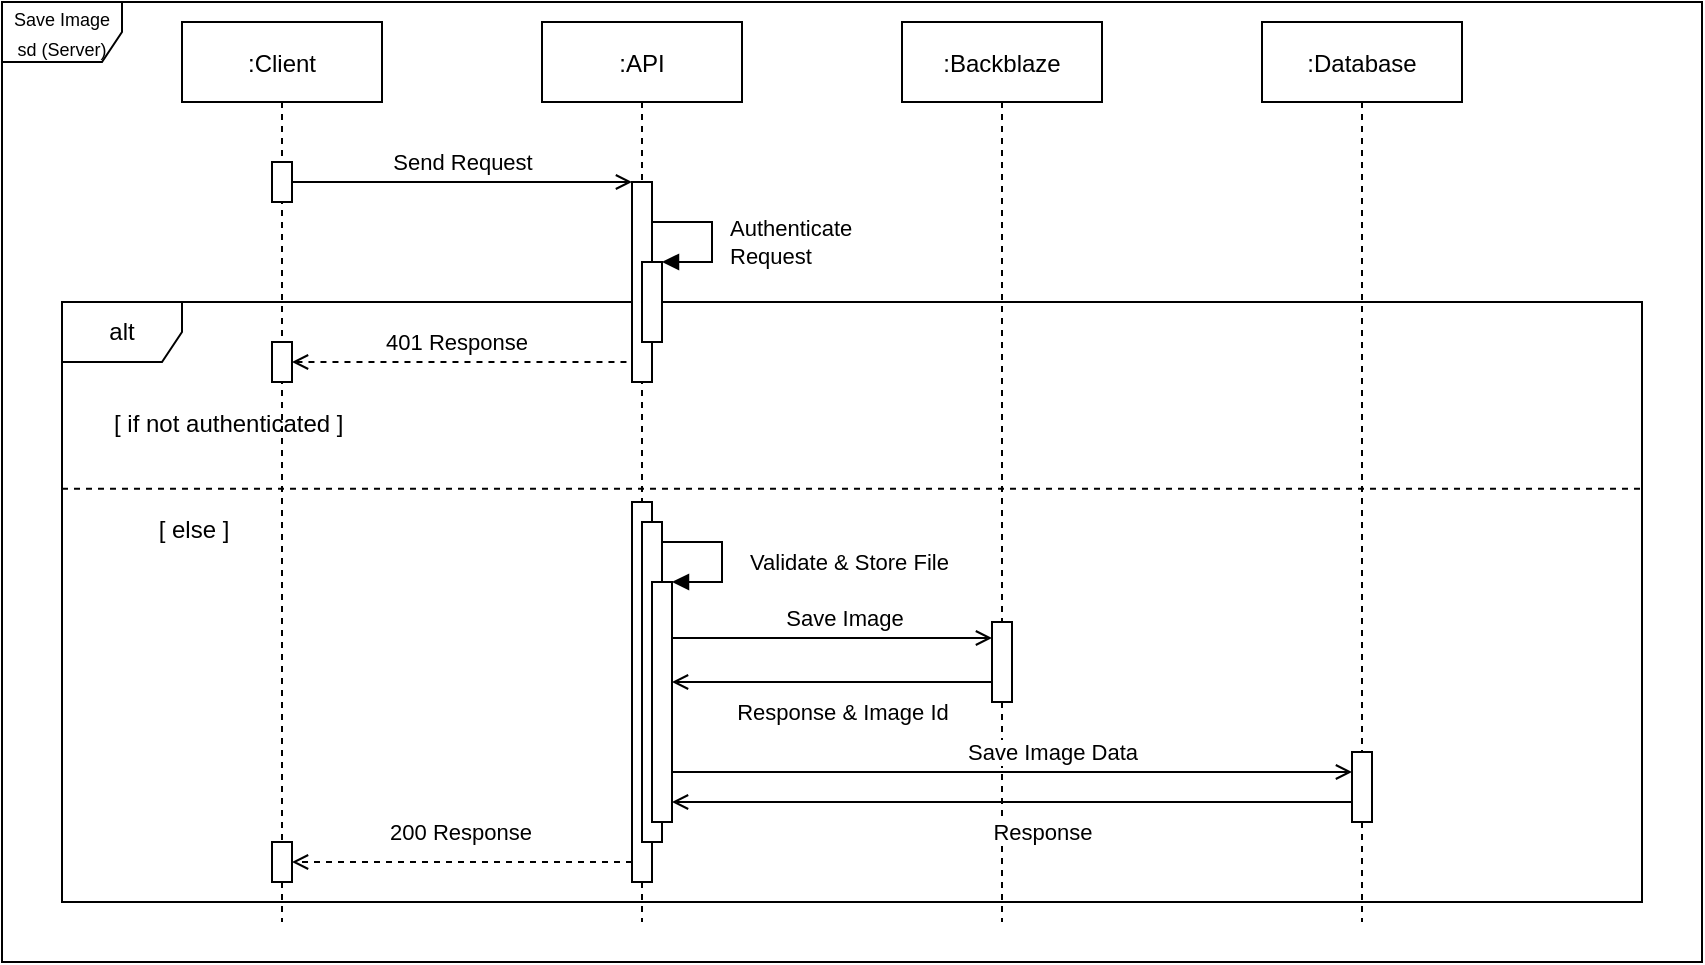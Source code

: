 <mxfile version="13.9.9" type="device"><diagram id="kgpKYQtTHZ0yAKxKKP6v" name="Page-1"><mxGraphModel dx="1810" dy="1330" grid="1" gridSize="10" guides="1" tooltips="1" connect="1" arrows="1" fold="1" page="1" pageScale="1" pageWidth="850" pageHeight="1100" math="0" shadow="0"><root><mxCell id="0"/><mxCell id="1" parent="0"/><mxCell id="mCj9_wq4C0gQOK0fyMWr-30" value="&lt;font style=&quot;font-size: 9px&quot;&gt;Save Image sd (Server)&lt;/font&gt;" style="shape=umlFrame;whiteSpace=wrap;html=1;" parent="1" vertex="1"><mxGeometry x="150" y="70" width="850" height="480" as="geometry"/></mxCell><mxCell id="xcs3MsoqL9m8XvqPmmBR-10" value="" style="group;align=left;" parent="1" vertex="1" connectable="0"><mxGeometry x="180" y="220" width="790" height="300" as="geometry"/></mxCell><mxCell id="xcs3MsoqL9m8XvqPmmBR-9" value="" style="line;strokeWidth=1;fillColor=none;align=left;verticalAlign=middle;spacingTop=-1;spacingLeft=3;spacingRight=3;rotatable=0;labelPosition=right;points=[];portConstraint=eastwest;dashed=1;" parent="xcs3MsoqL9m8XvqPmmBR-10" vertex="1"><mxGeometry y="88.889" width="790" height="8.889" as="geometry"/></mxCell><mxCell id="xcs3MsoqL9m8XvqPmmBR-6" value="alt" style="shape=umlFrame;whiteSpace=wrap;html=1;" parent="xcs3MsoqL9m8XvqPmmBR-10" vertex="1"><mxGeometry width="790" height="300" as="geometry"/></mxCell><mxCell id="xcs3MsoqL9m8XvqPmmBR-11" value="[ if not authenticated ]" style="text;html=1;strokeColor=none;fillColor=none;align=left;verticalAlign=middle;whiteSpace=wrap;rounded=0;dashed=1;" parent="xcs3MsoqL9m8XvqPmmBR-10" vertex="1"><mxGeometry x="24.308" y="44.444" width="127.615" height="33.333" as="geometry"/></mxCell><mxCell id="xcs3MsoqL9m8XvqPmmBR-12" value="[ else ]" style="text;html=1;strokeColor=none;fillColor=none;align=center;verticalAlign=middle;whiteSpace=wrap;rounded=0;dashed=1;" parent="xcs3MsoqL9m8XvqPmmBR-10" vertex="1"><mxGeometry y="97.778" width="131.667" height="33.333" as="geometry"/></mxCell><mxCell id="3nuBFxr9cyL0pnOWT2aG-1" value=":Client" style="shape=umlLifeline;perimeter=lifelinePerimeter;container=1;collapsible=0;recursiveResize=0;rounded=0;shadow=0;strokeWidth=1;" parent="1" vertex="1"><mxGeometry x="240" y="80" width="100" height="450" as="geometry"/></mxCell><mxCell id="3nuBFxr9cyL0pnOWT2aG-2" value="" style="points=[];perimeter=orthogonalPerimeter;rounded=0;shadow=0;strokeWidth=1;" parent="3nuBFxr9cyL0pnOWT2aG-1" vertex="1"><mxGeometry x="45" y="70" width="10" height="20" as="geometry"/></mxCell><mxCell id="xcs3MsoqL9m8XvqPmmBR-13" value="" style="points=[];perimeter=orthogonalPerimeter;rounded=0;shadow=0;strokeWidth=1;" parent="3nuBFxr9cyL0pnOWT2aG-1" vertex="1"><mxGeometry x="45" y="160" width="10" height="20" as="geometry"/></mxCell><mxCell id="bS6gAEwWtS8oqbgXx21b-6" value="" style="points=[];perimeter=orthogonalPerimeter;rounded=0;shadow=0;strokeWidth=1;" parent="3nuBFxr9cyL0pnOWT2aG-1" vertex="1"><mxGeometry x="45" y="410" width="10" height="20" as="geometry"/></mxCell><mxCell id="3nuBFxr9cyL0pnOWT2aG-5" value=":API" style="shape=umlLifeline;perimeter=lifelinePerimeter;container=1;collapsible=0;recursiveResize=0;rounded=0;shadow=0;strokeWidth=1;" parent="1" vertex="1"><mxGeometry x="420" y="80" width="100" height="450" as="geometry"/></mxCell><mxCell id="3nuBFxr9cyL0pnOWT2aG-6" value="" style="points=[];perimeter=orthogonalPerimeter;rounded=0;shadow=0;strokeWidth=1;" parent="3nuBFxr9cyL0pnOWT2aG-5" vertex="1"><mxGeometry x="45" y="80" width="10" height="100" as="geometry"/></mxCell><mxCell id="xcs3MsoqL9m8XvqPmmBR-4" value="" style="html=1;points=[];perimeter=orthogonalPerimeter;" parent="3nuBFxr9cyL0pnOWT2aG-5" vertex="1"><mxGeometry x="50" y="120" width="10" height="40" as="geometry"/></mxCell><mxCell id="xcs3MsoqL9m8XvqPmmBR-5" value="Authenticate&lt;br&gt;Request" style="edgeStyle=orthogonalEdgeStyle;html=1;align=left;spacingLeft=2;endArrow=block;rounded=0;entryX=1;entryY=0;" parent="3nuBFxr9cyL0pnOWT2aG-5" target="xcs3MsoqL9m8XvqPmmBR-4" edge="1"><mxGeometry x="0.067" y="5" relative="1" as="geometry"><mxPoint x="55" y="100" as="sourcePoint"/><Array as="points"><mxPoint x="85" y="100"/></Array><mxPoint as="offset"/></mxGeometry></mxCell><mxCell id="xcs3MsoqL9m8XvqPmmBR-27" value="" style="html=1;points=[];perimeter=orthogonalPerimeter;align=left;" parent="3nuBFxr9cyL0pnOWT2aG-5" vertex="1"><mxGeometry x="45" y="240" width="10" height="190" as="geometry"/></mxCell><mxCell id="xcs3MsoqL9m8XvqPmmBR-28" value="" style="html=1;points=[];perimeter=orthogonalPerimeter;align=left;" parent="3nuBFxr9cyL0pnOWT2aG-5" vertex="1"><mxGeometry x="50" y="250" width="10" height="160" as="geometry"/></mxCell><mxCell id="xcs3MsoqL9m8XvqPmmBR-33" value="" style="html=1;points=[];perimeter=orthogonalPerimeter;align=left;" parent="3nuBFxr9cyL0pnOWT2aG-5" vertex="1"><mxGeometry x="55" y="280" width="10" height="120" as="geometry"/></mxCell><mxCell id="xcs3MsoqL9m8XvqPmmBR-34" value="Validate &amp;amp; Store File" style="edgeStyle=orthogonalEdgeStyle;html=1;align=left;spacingLeft=2;endArrow=block;rounded=0;entryX=1;entryY=0;endFill=1;" parent="3nuBFxr9cyL0pnOWT2aG-5" target="xcs3MsoqL9m8XvqPmmBR-33" edge="1"><mxGeometry x="0.067" y="10" relative="1" as="geometry"><mxPoint x="60" y="260" as="sourcePoint"/><Array as="points"><mxPoint x="90" y="260"/></Array><mxPoint as="offset"/></mxGeometry></mxCell><mxCell id="3nuBFxr9cyL0pnOWT2aG-8" value="" style="verticalAlign=bottom;endArrow=open;entryX=0;entryY=0;shadow=0;strokeWidth=1;horizontal=0;endFill=0;" parent="1" source="3nuBFxr9cyL0pnOWT2aG-2" target="3nuBFxr9cyL0pnOWT2aG-6" edge="1"><mxGeometry y="-30" relative="1" as="geometry"><mxPoint x="395" y="160" as="sourcePoint"/><mxPoint as="offset"/></mxGeometry></mxCell><mxCell id="xcs3MsoqL9m8XvqPmmBR-29" value="Send Request" style="edgeLabel;html=1;align=center;verticalAlign=middle;resizable=0;points=[];" parent="3nuBFxr9cyL0pnOWT2aG-8" vertex="1" connectable="0"><mxGeometry x="0.2" y="-1" relative="1" as="geometry"><mxPoint x="-17" y="-11" as="offset"/></mxGeometry></mxCell><mxCell id="YKrnxfH0AmBBpxrrLOyG-1" value=":Database" style="shape=umlLifeline;perimeter=lifelinePerimeter;container=1;collapsible=0;recursiveResize=0;rounded=0;shadow=0;strokeWidth=1;" parent="1" vertex="1"><mxGeometry x="780" y="80" width="100" height="450" as="geometry"/></mxCell><mxCell id="YKrnxfH0AmBBpxrrLOyG-2" value="" style="points=[];perimeter=orthogonalPerimeter;rounded=0;shadow=0;strokeWidth=1;" parent="YKrnxfH0AmBBpxrrLOyG-1" vertex="1"><mxGeometry x="45" y="365" width="10" height="35" as="geometry"/></mxCell><mxCell id="xcs3MsoqL9m8XvqPmmBR-16" style="edgeStyle=orthogonalEdgeStyle;rounded=0;orthogonalLoop=1;jettySize=auto;html=1;endArrow=none;endFill=0;startArrow=open;startFill=0;dashed=1;" parent="1" source="xcs3MsoqL9m8XvqPmmBR-13" target="3nuBFxr9cyL0pnOWT2aG-6" edge="1"><mxGeometry relative="1" as="geometry"><Array as="points"><mxPoint x="430" y="250"/><mxPoint x="430" y="250"/></Array></mxGeometry></mxCell><mxCell id="xcs3MsoqL9m8XvqPmmBR-42" value="401 Response" style="edgeLabel;html=1;align=center;verticalAlign=middle;resizable=0;points=[];" parent="xcs3MsoqL9m8XvqPmmBR-16" vertex="1" connectable="0"><mxGeometry x="0.223" y="-1" relative="1" as="geometry"><mxPoint x="-22" y="-11" as="offset"/></mxGeometry></mxCell><mxCell id="vQ0UrwKeHv9tO29liPeI-42" style="edgeStyle=orthogonalEdgeStyle;rounded=0;orthogonalLoop=1;jettySize=auto;html=1;endArrow=open;endFill=0;" parent="1" edge="1"><mxGeometry relative="1" as="geometry"><mxPoint x="485" y="388.004" as="sourcePoint"/><mxPoint x="645" y="388.004" as="targetPoint"/><Array as="points"><mxPoint x="520" y="387.97"/><mxPoint x="520" y="387.97"/></Array></mxGeometry></mxCell><mxCell id="vQ0UrwKeHv9tO29liPeI-43" value="Save Image" style="edgeLabel;html=1;align=center;verticalAlign=middle;resizable=0;points=[];" parent="vQ0UrwKeHv9tO29liPeI-42" vertex="1" connectable="0"><mxGeometry x="0.166" relative="1" as="geometry"><mxPoint x="-8.1" y="-10.03" as="offset"/></mxGeometry></mxCell><mxCell id="vQ0UrwKeHv9tO29liPeI-44" style="edgeStyle=orthogonalEdgeStyle;rounded=0;orthogonalLoop=1;jettySize=auto;html=1;endArrow=open;endFill=0;" parent="1" source="mCj9_wq4C0gQOK0fyMWr-32" target="xcs3MsoqL9m8XvqPmmBR-33" edge="1"><mxGeometry relative="1" as="geometry"><Array as="points"><mxPoint x="580" y="410"/><mxPoint x="580" y="410"/></Array></mxGeometry></mxCell><mxCell id="vQ0UrwKeHv9tO29liPeI-45" value="Response &amp;amp; Image Id" style="edgeLabel;html=1;align=center;verticalAlign=middle;resizable=0;points=[];" parent="vQ0UrwKeHv9tO29liPeI-44" vertex="1" connectable="0"><mxGeometry x="-0.106" y="1" relative="1" as="geometry"><mxPoint x="-3.28" y="13.97" as="offset"/></mxGeometry></mxCell><mxCell id="vQ0UrwKeHv9tO29liPeI-51" style="edgeStyle=orthogonalEdgeStyle;rounded=0;orthogonalLoop=1;jettySize=auto;html=1;endArrow=open;endFill=0;dashed=1;" parent="1" source="xcs3MsoqL9m8XvqPmmBR-27" target="bS6gAEwWtS8oqbgXx21b-6" edge="1"><mxGeometry relative="1" as="geometry"><Array as="points"><mxPoint x="360" y="500"/><mxPoint x="360" y="500"/></Array><mxPoint x="465" y="580.034" as="sourcePoint"/></mxGeometry></mxCell><mxCell id="vQ0UrwKeHv9tO29liPeI-53" value="200 Response" style="edgeLabel;html=1;align=center;verticalAlign=middle;resizable=0;points=[];" parent="vQ0UrwKeHv9tO29liPeI-51" vertex="1" connectable="0"><mxGeometry x="-0.136" relative="1" as="geometry"><mxPoint x="-12.29" y="-15.03" as="offset"/></mxGeometry></mxCell><mxCell id="mCj9_wq4C0gQOK0fyMWr-31" value=":Backblaze" style="shape=umlLifeline;perimeter=lifelinePerimeter;container=1;collapsible=0;recursiveResize=0;rounded=0;shadow=0;strokeWidth=1;" parent="1" vertex="1"><mxGeometry x="600" y="80" width="100" height="450" as="geometry"/></mxCell><mxCell id="mCj9_wq4C0gQOK0fyMWr-32" value="" style="points=[];perimeter=orthogonalPerimeter;rounded=0;shadow=0;strokeWidth=1;" parent="mCj9_wq4C0gQOK0fyMWr-31" vertex="1"><mxGeometry x="45" y="300" width="10" height="40" as="geometry"/></mxCell><mxCell id="mCj9_wq4C0gQOK0fyMWr-33" style="edgeStyle=orthogonalEdgeStyle;rounded=0;orthogonalLoop=1;jettySize=auto;html=1;endArrow=open;endFill=0;" parent="1" source="xcs3MsoqL9m8XvqPmmBR-33" target="YKrnxfH0AmBBpxrrLOyG-2" edge="1"><mxGeometry relative="1" as="geometry"><mxPoint x="490" y="460.004" as="sourcePoint"/><mxPoint x="650" y="460.004" as="targetPoint"/><Array as="points"><mxPoint x="710" y="455"/><mxPoint x="710" y="455"/></Array></mxGeometry></mxCell><mxCell id="mCj9_wq4C0gQOK0fyMWr-34" value="Save Image Data" style="edgeLabel;html=1;align=center;verticalAlign=middle;resizable=0;points=[];" parent="mCj9_wq4C0gQOK0fyMWr-33" vertex="1" connectable="0"><mxGeometry x="0.166" relative="1" as="geometry"><mxPoint x="-8.1" y="-10.03" as="offset"/></mxGeometry></mxCell><mxCell id="mCj9_wq4C0gQOK0fyMWr-35" style="edgeStyle=orthogonalEdgeStyle;rounded=0;orthogonalLoop=1;jettySize=auto;html=1;endArrow=open;endFill=0;" parent="1" source="YKrnxfH0AmBBpxrrLOyG-2" target="xcs3MsoqL9m8XvqPmmBR-33" edge="1"><mxGeometry relative="1" as="geometry"><Array as="points"><mxPoint x="630" y="470"/><mxPoint x="630" y="470"/></Array><mxPoint x="655" y="420.029" as="sourcePoint"/><mxPoint x="495" y="420.029" as="targetPoint"/></mxGeometry></mxCell><mxCell id="mCj9_wq4C0gQOK0fyMWr-36" value="Response" style="edgeLabel;html=1;align=center;verticalAlign=middle;resizable=0;points=[];" parent="mCj9_wq4C0gQOK0fyMWr-35" vertex="1" connectable="0"><mxGeometry x="-0.106" y="1" relative="1" as="geometry"><mxPoint x="-3.28" y="13.97" as="offset"/></mxGeometry></mxCell></root></mxGraphModel></diagram></mxfile>